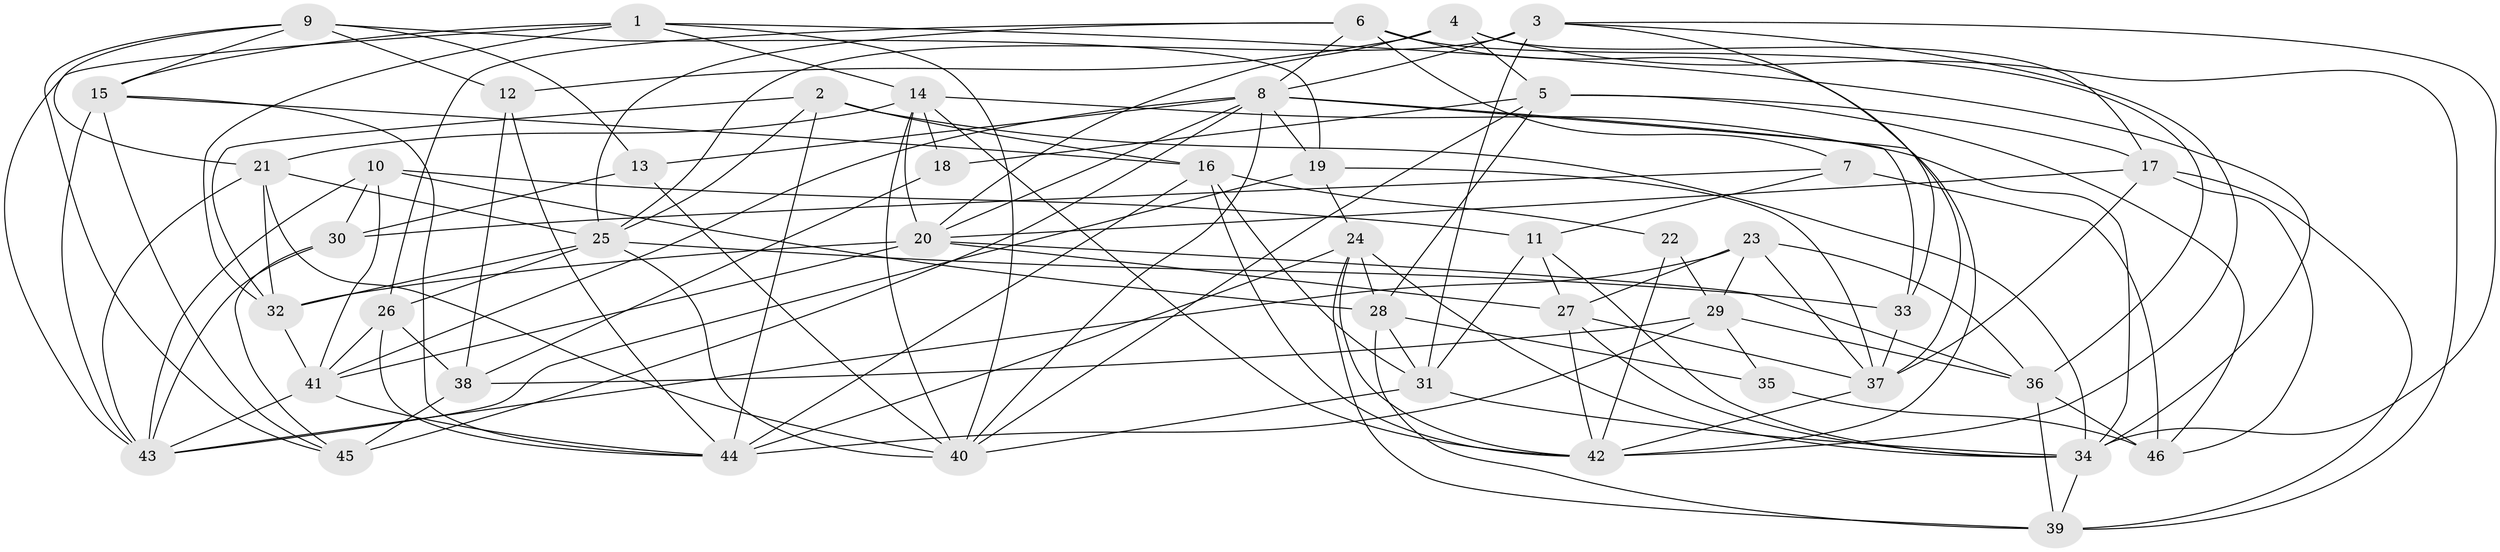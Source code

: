 // original degree distribution, {4: 1.0}
// Generated by graph-tools (version 1.1) at 2025/38/03/04/25 23:38:20]
// undirected, 46 vertices, 135 edges
graph export_dot {
  node [color=gray90,style=filled];
  1;
  2;
  3;
  4;
  5;
  6;
  7;
  8;
  9;
  10;
  11;
  12;
  13;
  14;
  15;
  16;
  17;
  18;
  19;
  20;
  21;
  22;
  23;
  24;
  25;
  26;
  27;
  28;
  29;
  30;
  31;
  32;
  33;
  34;
  35;
  36;
  37;
  38;
  39;
  40;
  41;
  42;
  43;
  44;
  45;
  46;
  1 -- 14 [weight=1.0];
  1 -- 15 [weight=1.0];
  1 -- 32 [weight=1.0];
  1 -- 34 [weight=1.0];
  1 -- 40 [weight=1.0];
  1 -- 43 [weight=1.0];
  2 -- 16 [weight=1.0];
  2 -- 25 [weight=1.0];
  2 -- 32 [weight=1.0];
  2 -- 34 [weight=2.0];
  2 -- 44 [weight=1.0];
  3 -- 8 [weight=1.0];
  3 -- 25 [weight=1.0];
  3 -- 31 [weight=1.0];
  3 -- 33 [weight=1.0];
  3 -- 34 [weight=1.0];
  3 -- 42 [weight=1.0];
  4 -- 5 [weight=1.0];
  4 -- 12 [weight=2.0];
  4 -- 17 [weight=1.0];
  4 -- 20 [weight=1.0];
  4 -- 39 [weight=1.0];
  5 -- 17 [weight=1.0];
  5 -- 18 [weight=1.0];
  5 -- 28 [weight=1.0];
  5 -- 40 [weight=1.0];
  5 -- 46 [weight=1.0];
  6 -- 7 [weight=1.0];
  6 -- 8 [weight=1.0];
  6 -- 25 [weight=1.0];
  6 -- 26 [weight=1.0];
  6 -- 36 [weight=1.0];
  6 -- 37 [weight=1.0];
  7 -- 11 [weight=1.0];
  7 -- 30 [weight=2.0];
  7 -- 46 [weight=2.0];
  8 -- 13 [weight=1.0];
  8 -- 19 [weight=1.0];
  8 -- 20 [weight=1.0];
  8 -- 33 [weight=1.0];
  8 -- 40 [weight=1.0];
  8 -- 41 [weight=1.0];
  8 -- 42 [weight=1.0];
  8 -- 45 [weight=1.0];
  9 -- 12 [weight=1.0];
  9 -- 13 [weight=1.0];
  9 -- 15 [weight=1.0];
  9 -- 19 [weight=1.0];
  9 -- 21 [weight=1.0];
  9 -- 45 [weight=1.0];
  10 -- 11 [weight=2.0];
  10 -- 28 [weight=1.0];
  10 -- 30 [weight=1.0];
  10 -- 41 [weight=1.0];
  10 -- 43 [weight=1.0];
  11 -- 27 [weight=1.0];
  11 -- 31 [weight=1.0];
  11 -- 34 [weight=1.0];
  12 -- 38 [weight=1.0];
  12 -- 44 [weight=2.0];
  13 -- 30 [weight=1.0];
  13 -- 40 [weight=1.0];
  14 -- 18 [weight=2.0];
  14 -- 20 [weight=1.0];
  14 -- 21 [weight=1.0];
  14 -- 34 [weight=1.0];
  14 -- 40 [weight=1.0];
  14 -- 42 [weight=1.0];
  15 -- 16 [weight=1.0];
  15 -- 43 [weight=1.0];
  15 -- 44 [weight=1.0];
  15 -- 45 [weight=1.0];
  16 -- 22 [weight=1.0];
  16 -- 31 [weight=1.0];
  16 -- 42 [weight=1.0];
  16 -- 44 [weight=1.0];
  17 -- 20 [weight=1.0];
  17 -- 37 [weight=1.0];
  17 -- 39 [weight=1.0];
  17 -- 46 [weight=1.0];
  18 -- 38 [weight=1.0];
  19 -- 24 [weight=2.0];
  19 -- 37 [weight=1.0];
  19 -- 43 [weight=1.0];
  20 -- 27 [weight=1.0];
  20 -- 32 [weight=1.0];
  20 -- 36 [weight=1.0];
  20 -- 41 [weight=1.0];
  21 -- 25 [weight=2.0];
  21 -- 32 [weight=1.0];
  21 -- 40 [weight=1.0];
  21 -- 43 [weight=2.0];
  22 -- 29 [weight=2.0];
  22 -- 42 [weight=1.0];
  23 -- 27 [weight=1.0];
  23 -- 29 [weight=2.0];
  23 -- 36 [weight=2.0];
  23 -- 37 [weight=2.0];
  23 -- 43 [weight=1.0];
  24 -- 28 [weight=1.0];
  24 -- 34 [weight=1.0];
  24 -- 39 [weight=1.0];
  24 -- 42 [weight=1.0];
  24 -- 44 [weight=2.0];
  25 -- 26 [weight=2.0];
  25 -- 32 [weight=1.0];
  25 -- 33 [weight=1.0];
  25 -- 40 [weight=1.0];
  26 -- 38 [weight=1.0];
  26 -- 41 [weight=1.0];
  26 -- 44 [weight=1.0];
  27 -- 34 [weight=1.0];
  27 -- 37 [weight=1.0];
  27 -- 42 [weight=1.0];
  28 -- 31 [weight=1.0];
  28 -- 35 [weight=1.0];
  28 -- 39 [weight=1.0];
  29 -- 35 [weight=2.0];
  29 -- 36 [weight=2.0];
  29 -- 38 [weight=1.0];
  29 -- 44 [weight=1.0];
  30 -- 43 [weight=1.0];
  30 -- 45 [weight=1.0];
  31 -- 34 [weight=1.0];
  31 -- 40 [weight=1.0];
  32 -- 41 [weight=1.0];
  33 -- 37 [weight=3.0];
  34 -- 39 [weight=1.0];
  35 -- 46 [weight=1.0];
  36 -- 39 [weight=1.0];
  36 -- 46 [weight=1.0];
  37 -- 42 [weight=1.0];
  38 -- 45 [weight=2.0];
  41 -- 43 [weight=2.0];
  41 -- 44 [weight=1.0];
}
